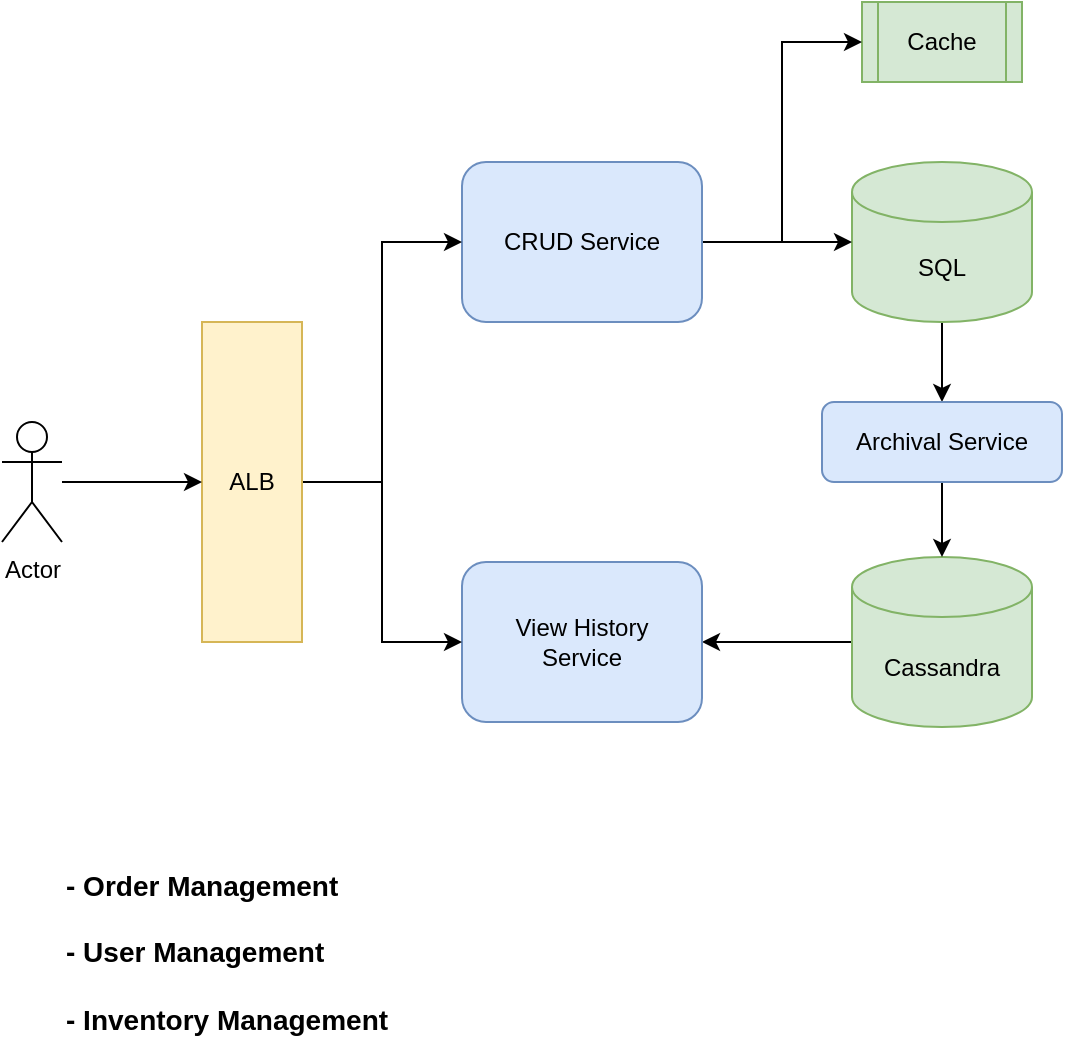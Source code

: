 <mxfile version="14.9.5" type="device" pages="5"><diagram id="VolcG7aMfeZZLQQqg-XX" name="Order Mangement"><mxGraphModel dx="1422" dy="794" grid="1" gridSize="10" guides="1" tooltips="1" connect="1" arrows="1" fold="1" page="1" pageScale="1" pageWidth="850" pageHeight="1100" math="0" shadow="0"><root><mxCell id="0"/><mxCell id="1" parent="0"/><mxCell id="Jf9eODvgFUPNXMTvgk2T-11" style="edgeStyle=orthogonalEdgeStyle;rounded=0;orthogonalLoop=1;jettySize=auto;html=1;exitX=0.5;exitY=1;exitDx=0;exitDy=0;exitPerimeter=0;" edge="1" parent="1" source="Jf9eODvgFUPNXMTvgk2T-2" target="Jf9eODvgFUPNXMTvgk2T-10"><mxGeometry relative="1" as="geometry"/></mxCell><mxCell id="Jf9eODvgFUPNXMTvgk2T-2" value="SQL" style="shape=cylinder3;whiteSpace=wrap;html=1;boundedLbl=1;backgroundOutline=1;size=15;fillColor=#d5e8d4;strokeColor=#82b366;" vertex="1" parent="1"><mxGeometry x="555" y="200" width="90" height="80" as="geometry"/></mxCell><mxCell id="Jf9eODvgFUPNXMTvgk2T-4" value="Cache" style="shape=process;whiteSpace=wrap;html=1;backgroundOutline=1;fillColor=#d5e8d4;strokeColor=#82b366;" vertex="1" parent="1"><mxGeometry x="560" y="120" width="80" height="40" as="geometry"/></mxCell><mxCell id="Jf9eODvgFUPNXMTvgk2T-14" style="edgeStyle=orthogonalEdgeStyle;rounded=0;orthogonalLoop=1;jettySize=auto;html=1;entryX=1;entryY=0.5;entryDx=0;entryDy=0;" edge="1" parent="1" source="Jf9eODvgFUPNXMTvgk2T-5" target="Jf9eODvgFUPNXMTvgk2T-9"><mxGeometry relative="1" as="geometry"/></mxCell><mxCell id="Jf9eODvgFUPNXMTvgk2T-5" value="Cassandra" style="shape=cylinder3;whiteSpace=wrap;html=1;boundedLbl=1;backgroundOutline=1;size=15;fillColor=#d5e8d4;strokeColor=#82b366;" vertex="1" parent="1"><mxGeometry x="555" y="397.5" width="90" height="85" as="geometry"/></mxCell><mxCell id="Jf9eODvgFUPNXMTvgk2T-7" style="edgeStyle=orthogonalEdgeStyle;rounded=0;orthogonalLoop=1;jettySize=auto;html=1;entryX=0;entryY=0.5;entryDx=0;entryDy=0;entryPerimeter=0;" edge="1" parent="1" source="Jf9eODvgFUPNXMTvgk2T-6" target="Jf9eODvgFUPNXMTvgk2T-2"><mxGeometry relative="1" as="geometry"/></mxCell><mxCell id="Oa6T6umJzK70Afxg21qp-5" style="edgeStyle=orthogonalEdgeStyle;rounded=0;orthogonalLoop=1;jettySize=auto;html=1;entryX=0;entryY=0.5;entryDx=0;entryDy=0;" edge="1" parent="1" source="Jf9eODvgFUPNXMTvgk2T-6" target="Jf9eODvgFUPNXMTvgk2T-4"><mxGeometry relative="1" as="geometry"/></mxCell><mxCell id="Jf9eODvgFUPNXMTvgk2T-6" value="CRUD Service" style="rounded=1;whiteSpace=wrap;html=1;fillColor=#dae8fc;strokeColor=#6c8ebf;" vertex="1" parent="1"><mxGeometry x="360" y="200" width="120" height="80" as="geometry"/></mxCell><mxCell id="Jf9eODvgFUPNXMTvgk2T-9" value="View History &lt;br&gt;Service" style="rounded=1;whiteSpace=wrap;html=1;fillColor=#dae8fc;strokeColor=#6c8ebf;" vertex="1" parent="1"><mxGeometry x="360" y="400" width="120" height="80" as="geometry"/></mxCell><mxCell id="Jf9eODvgFUPNXMTvgk2T-13" style="edgeStyle=orthogonalEdgeStyle;rounded=0;orthogonalLoop=1;jettySize=auto;html=1;exitX=0.5;exitY=1;exitDx=0;exitDy=0;entryX=0.5;entryY=0;entryDx=0;entryDy=0;entryPerimeter=0;" edge="1" parent="1" source="Jf9eODvgFUPNXMTvgk2T-10" target="Jf9eODvgFUPNXMTvgk2T-5"><mxGeometry relative="1" as="geometry"/></mxCell><mxCell id="Jf9eODvgFUPNXMTvgk2T-10" value="Archival Service" style="rounded=1;whiteSpace=wrap;html=1;fillColor=#dae8fc;strokeColor=#6c8ebf;" vertex="1" parent="1"><mxGeometry x="540" y="320" width="120" height="40" as="geometry"/></mxCell><mxCell id="Jf9eODvgFUPNXMTvgk2T-19" style="edgeStyle=orthogonalEdgeStyle;rounded=0;orthogonalLoop=1;jettySize=auto;html=1;entryX=0;entryY=0.5;entryDx=0;entryDy=0;" edge="1" parent="1" source="Jf9eODvgFUPNXMTvgk2T-16" target="Jf9eODvgFUPNXMTvgk2T-6"><mxGeometry relative="1" as="geometry"/></mxCell><mxCell id="Jf9eODvgFUPNXMTvgk2T-20" style="edgeStyle=orthogonalEdgeStyle;rounded=0;orthogonalLoop=1;jettySize=auto;html=1;" edge="1" parent="1" source="Jf9eODvgFUPNXMTvgk2T-16" target="Jf9eODvgFUPNXMTvgk2T-9"><mxGeometry relative="1" as="geometry"/></mxCell><mxCell id="Jf9eODvgFUPNXMTvgk2T-16" value="ALB" style="rounded=0;whiteSpace=wrap;html=1;fillColor=#fff2cc;strokeColor=#d6b656;" vertex="1" parent="1"><mxGeometry x="230" y="280" width="50" height="160" as="geometry"/></mxCell><mxCell id="Jf9eODvgFUPNXMTvgk2T-18" style="edgeStyle=orthogonalEdgeStyle;rounded=0;orthogonalLoop=1;jettySize=auto;html=1;entryX=0;entryY=0.5;entryDx=0;entryDy=0;" edge="1" parent="1" source="Jf9eODvgFUPNXMTvgk2T-17" target="Jf9eODvgFUPNXMTvgk2T-16"><mxGeometry relative="1" as="geometry"/></mxCell><mxCell id="Jf9eODvgFUPNXMTvgk2T-17" value="Actor" style="shape=umlActor;verticalLabelPosition=bottom;verticalAlign=top;html=1;outlineConnect=0;" vertex="1" parent="1"><mxGeometry x="130" y="330" width="30" height="60" as="geometry"/></mxCell><mxCell id="Oa6T6umJzK70Afxg21qp-6" value="- Order Management&lt;br style=&quot;font-size: 14px;&quot;&gt;&lt;br style=&quot;font-size: 14px;&quot;&gt;- User Management&lt;br style=&quot;font-size: 14px;&quot;&gt;&lt;br style=&quot;font-size: 14px;&quot;&gt;&lt;div style=&quot;font-size: 14px;&quot;&gt;&lt;span style=&quot;font-size: 14px;&quot;&gt;- Inventory Management&lt;/span&gt;&lt;/div&gt;" style="text;html=1;strokeColor=none;fillColor=none;align=left;verticalAlign=middle;whiteSpace=wrap;rounded=0;fontStyle=1;fontSize=14;" vertex="1" parent="1"><mxGeometry x="160" y="550" width="180" height="90" as="geometry"/></mxCell></root></mxGraphModel></diagram><diagram id="x1Mlll_6OEUvyqv5nWzo" name="Media Management"><mxGraphModel dx="1422" dy="794" grid="1" gridSize="10" guides="1" tooltips="1" connect="1" arrows="1" fold="1" page="1" pageScale="1" pageWidth="850" pageHeight="1100" math="0" shadow="0"><root><mxCell id="C4y7F6FwtsAxxkef4OIe-0"/><mxCell id="C4y7F6FwtsAxxkef4OIe-1" parent="C4y7F6FwtsAxxkef4OIe-0"/><mxCell id="FFYUUc2Kzo7MK90NyQ_N-1" value="Metadata &lt;br&gt;Cassandra" style="shape=cylinder3;whiteSpace=wrap;html=1;boundedLbl=1;backgroundOutline=1;size=15;fillColor=#d5e8d4;strokeColor=#82b366;" vertex="1" parent="C4y7F6FwtsAxxkef4OIe-1"><mxGeometry x="620" y="190" width="90" height="80" as="geometry"/></mxCell><mxCell id="FFYUUc2Kzo7MK90NyQ_N-5" style="edgeStyle=orthogonalEdgeStyle;rounded=0;orthogonalLoop=1;jettySize=auto;html=1;entryX=0;entryY=0.5;entryDx=0;entryDy=0;entryPerimeter=0;" edge="1" parent="C4y7F6FwtsAxxkef4OIe-1" source="FFYUUc2Kzo7MK90NyQ_N-7" target="FFYUUc2Kzo7MK90NyQ_N-1"><mxGeometry relative="1" as="geometry"/></mxCell><mxCell id="FFYUUc2Kzo7MK90NyQ_N-20" style="edgeStyle=orthogonalEdgeStyle;rounded=0;orthogonalLoop=1;jettySize=auto;html=1;entryX=0.5;entryY=0;entryDx=0;entryDy=0;" edge="1" parent="C4y7F6FwtsAxxkef4OIe-1" source="FFYUUc2Kzo7MK90NyQ_N-7" target="FFYUUc2Kzo7MK90NyQ_N-19"><mxGeometry relative="1" as="geometry"/></mxCell><mxCell id="FFYUUc2Kzo7MK90NyQ_N-7" value="Media Persistence Service" style="rounded=1;whiteSpace=wrap;html=1;fillColor=#dae8fc;strokeColor=#6c8ebf;" vertex="1" parent="C4y7F6FwtsAxxkef4OIe-1"><mxGeometry x="330" y="190" width="120" height="80" as="geometry"/></mxCell><mxCell id="FFYUUc2Kzo7MK90NyQ_N-21" style="edgeStyle=orthogonalEdgeStyle;rounded=0;orthogonalLoop=1;jettySize=auto;html=1;entryX=0.5;entryY=1;entryDx=0;entryDy=0;entryPerimeter=0;exitX=0.5;exitY=1;exitDx=0;exitDy=0;" edge="1" parent="C4y7F6FwtsAxxkef4OIe-1" source="FFYUUc2Kzo7MK90NyQ_N-8" target="FFYUUc2Kzo7MK90NyQ_N-1"><mxGeometry relative="1" as="geometry"/></mxCell><mxCell id="FFYUUc2Kzo7MK90NyQ_N-8" value="Media Retrieval Service" style="rounded=1;whiteSpace=wrap;html=1;fillColor=#dae8fc;strokeColor=#6c8ebf;" vertex="1" parent="C4y7F6FwtsAxxkef4OIe-1"><mxGeometry x="330" y="390" width="120" height="80" as="geometry"/></mxCell><mxCell id="FFYUUc2Kzo7MK90NyQ_N-11" style="edgeStyle=orthogonalEdgeStyle;rounded=0;orthogonalLoop=1;jettySize=auto;html=1;entryX=0;entryY=0.5;entryDx=0;entryDy=0;" edge="1" parent="C4y7F6FwtsAxxkef4OIe-1" source="FFYUUc2Kzo7MK90NyQ_N-13" target="FFYUUc2Kzo7MK90NyQ_N-7"><mxGeometry relative="1" as="geometry"/></mxCell><mxCell id="FFYUUc2Kzo7MK90NyQ_N-12" style="edgeStyle=orthogonalEdgeStyle;rounded=0;orthogonalLoop=1;jettySize=auto;html=1;" edge="1" parent="C4y7F6FwtsAxxkef4OIe-1" source="FFYUUc2Kzo7MK90NyQ_N-13" target="FFYUUc2Kzo7MK90NyQ_N-8"><mxGeometry relative="1" as="geometry"/></mxCell><mxCell id="FFYUUc2Kzo7MK90NyQ_N-13" value="ALB" style="rounded=0;whiteSpace=wrap;html=1;fillColor=#fff2cc;strokeColor=#d6b656;" vertex="1" parent="C4y7F6FwtsAxxkef4OIe-1"><mxGeometry x="200" y="270" width="50" height="160" as="geometry"/></mxCell><mxCell id="FFYUUc2Kzo7MK90NyQ_N-14" style="edgeStyle=orthogonalEdgeStyle;rounded=0;orthogonalLoop=1;jettySize=auto;html=1;entryX=0;entryY=0.5;entryDx=0;entryDy=0;" edge="1" parent="C4y7F6FwtsAxxkef4OIe-1" source="FFYUUc2Kzo7MK90NyQ_N-15" target="FFYUUc2Kzo7MK90NyQ_N-13"><mxGeometry relative="1" as="geometry"/></mxCell><mxCell id="FFYUUc2Kzo7MK90NyQ_N-15" value="Actor" style="shape=umlActor;verticalLabelPosition=bottom;verticalAlign=top;html=1;outlineConnect=0;" vertex="1" parent="C4y7F6FwtsAxxkef4OIe-1"><mxGeometry x="100" y="320" width="30" height="60" as="geometry"/></mxCell><mxCell id="FFYUUc2Kzo7MK90NyQ_N-23" style="edgeStyle=orthogonalEdgeStyle;rounded=0;orthogonalLoop=1;jettySize=auto;html=1;entryX=0.5;entryY=0;entryDx=0;entryDy=0;exitX=0;exitY=0.5;exitDx=0;exitDy=0;" edge="1" parent="C4y7F6FwtsAxxkef4OIe-1" source="FFYUUc2Kzo7MK90NyQ_N-19" target="FFYUUc2Kzo7MK90NyQ_N-8"><mxGeometry relative="1" as="geometry"/></mxCell><mxCell id="FFYUUc2Kzo7MK90NyQ_N-19" value="S3" style="shape=document;whiteSpace=wrap;html=1;boundedLbl=1;" vertex="1" parent="C4y7F6FwtsAxxkef4OIe-1"><mxGeometry x="530" y="300" width="80" height="80" as="geometry"/></mxCell></root></mxGraphModel></diagram><diagram id="HNkUYAu89Po7RV3vc7lR" name="Search Management"><mxGraphModel dx="1422" dy="794" grid="1" gridSize="10" guides="1" tooltips="1" connect="1" arrows="1" fold="1" page="1" pageScale="1" pageWidth="850" pageHeight="1100" math="0" shadow="0"><root><mxCell id="6hAQbTmiqMtGP1gfZ5FA-0"/><mxCell id="6hAQbTmiqMtGP1gfZ5FA-1" parent="6hAQbTmiqMtGP1gfZ5FA-0"/><mxCell id="rP3_DpitHYAneqM1oyaA-16" style="edgeStyle=orthogonalEdgeStyle;rounded=0;orthogonalLoop=1;jettySize=auto;html=1;" edge="1" parent="6hAQbTmiqMtGP1gfZ5FA-1" source="Wt3P80_JBeVuj0EIdZxz-2" target="rP3_DpitHYAneqM1oyaA-15"><mxGeometry relative="1" as="geometry"/></mxCell><mxCell id="Wt3P80_JBeVuj0EIdZxz-2" value="Kafka" style="rounded=0;whiteSpace=wrap;html=1;horizontal=0;fillColor=#e1d5e7;strokeColor=#9673a6;" vertex="1" parent="6hAQbTmiqMtGP1gfZ5FA-1"><mxGeometry x="200" y="360" width="40" height="160" as="geometry"/></mxCell><mxCell id="rP3_DpitHYAneqM1oyaA-13" style="edgeStyle=orthogonalEdgeStyle;rounded=0;orthogonalLoop=1;jettySize=auto;html=1;" edge="1" parent="6hAQbTmiqMtGP1gfZ5FA-1" source="rP3_DpitHYAneqM1oyaA-0" target="rP3_DpitHYAneqM1oyaA-3"><mxGeometry relative="1" as="geometry"/></mxCell><mxCell id="rP3_DpitHYAneqM1oyaA-0" value="Elastic search" style="shape=cylinder3;whiteSpace=wrap;html=1;boundedLbl=1;backgroundOutline=1;size=15;fillColor=#d5e8d4;strokeColor=#82b366;" vertex="1" parent="6hAQbTmiqMtGP1gfZ5FA-1"><mxGeometry x="515" y="200" width="90" height="80" as="geometry"/></mxCell><mxCell id="rP3_DpitHYAneqM1oyaA-14" style="edgeStyle=orthogonalEdgeStyle;rounded=0;orthogonalLoop=1;jettySize=auto;html=1;entryX=1;entryY=0.5;entryDx=0;entryDy=0;" edge="1" parent="6hAQbTmiqMtGP1gfZ5FA-1" source="rP3_DpitHYAneqM1oyaA-3" target="rP3_DpitHYAneqM1oyaA-8"><mxGeometry relative="1" as="geometry"/></mxCell><mxCell id="rP3_DpitHYAneqM1oyaA-3" value="Search Service" style="rounded=1;whiteSpace=wrap;html=1;fillColor=#dae8fc;strokeColor=#6c8ebf;" vertex="1" parent="6hAQbTmiqMtGP1gfZ5FA-1"><mxGeometry x="330" y="200" width="120" height="80" as="geometry"/></mxCell><mxCell id="rP3_DpitHYAneqM1oyaA-8" value="ALB" style="rounded=0;whiteSpace=wrap;html=1;fillColor=#fff2cc;strokeColor=#d6b656;" vertex="1" parent="6hAQbTmiqMtGP1gfZ5FA-1"><mxGeometry x="200" y="160" width="40" height="160" as="geometry"/></mxCell><mxCell id="rP3_DpitHYAneqM1oyaA-9" style="edgeStyle=orthogonalEdgeStyle;rounded=0;orthogonalLoop=1;jettySize=auto;html=1;entryX=0;entryY=0.5;entryDx=0;entryDy=0;" edge="1" parent="6hAQbTmiqMtGP1gfZ5FA-1" source="rP3_DpitHYAneqM1oyaA-10" target="rP3_DpitHYAneqM1oyaA-8"><mxGeometry relative="1" as="geometry"/></mxCell><mxCell id="rP3_DpitHYAneqM1oyaA-10" value="Actor" style="shape=umlActor;verticalLabelPosition=bottom;verticalAlign=top;html=1;outlineConnect=0;" vertex="1" parent="6hAQbTmiqMtGP1gfZ5FA-1"><mxGeometry x="100" y="210" width="30" height="60" as="geometry"/></mxCell><mxCell id="rP3_DpitHYAneqM1oyaA-17" style="edgeStyle=orthogonalEdgeStyle;rounded=0;orthogonalLoop=1;jettySize=auto;html=1;entryX=0.5;entryY=1;entryDx=0;entryDy=0;entryPerimeter=0;" edge="1" parent="6hAQbTmiqMtGP1gfZ5FA-1" source="rP3_DpitHYAneqM1oyaA-15" target="rP3_DpitHYAneqM1oyaA-0"><mxGeometry relative="1" as="geometry"/></mxCell><mxCell id="rP3_DpitHYAneqM1oyaA-15" value="Search Update Service" style="rounded=1;whiteSpace=wrap;html=1;fillColor=#dae8fc;strokeColor=#6c8ebf;" vertex="1" parent="6hAQbTmiqMtGP1gfZ5FA-1"><mxGeometry x="320" y="400" width="120" height="80" as="geometry"/></mxCell><mxCell id="Kk0JGTGB4QWsd8_s5PP5-1" style="edgeStyle=orthogonalEdgeStyle;rounded=0;orthogonalLoop=1;jettySize=auto;html=1;entryX=1;entryY=0.5;entryDx=0;entryDy=0;" edge="1" parent="6hAQbTmiqMtGP1gfZ5FA-1" source="Kk0JGTGB4QWsd8_s5PP5-0" target="rP3_DpitHYAneqM1oyaA-3"><mxGeometry relative="1" as="geometry"/></mxCell><mxCell id="Kk0JGTGB4QWsd8_s5PP5-0" value="Cache" style="shape=process;whiteSpace=wrap;html=1;backgroundOutline=1;fillColor=#d5e8d4;strokeColor=#82b366;" vertex="1" parent="6hAQbTmiqMtGP1gfZ5FA-1"><mxGeometry x="525" y="110" width="80" height="40" as="geometry"/></mxCell><mxCell id="EnaKebnFeYAwCWSY1ams-2" value="" style="endArrow=classic;html=1;entryX=0;entryY=0.5;entryDx=0;entryDy=0;" edge="1" parent="6hAQbTmiqMtGP1gfZ5FA-1" target="Wt3P80_JBeVuj0EIdZxz-2"><mxGeometry width="50" height="50" relative="1" as="geometry"><mxPoint x="120" y="440" as="sourcePoint"/><mxPoint x="190" y="441" as="targetPoint"/></mxGeometry></mxCell></root></mxGraphModel></diagram><diagram id="O0JqAUEXvK9ZSWqQ2nD-" name="Home Screen"><mxGraphModel dx="1422" dy="794" grid="1" gridSize="10" guides="1" tooltips="1" connect="1" arrows="1" fold="1" page="1" pageScale="1" pageWidth="850" pageHeight="1100" math="0" shadow="0"><root><mxCell id="WljOtrv24ZuO-yOGFInm-0"/><mxCell id="WljOtrv24ZuO-yOGFInm-1" parent="WljOtrv24ZuO-yOGFInm-0"/><mxCell id="y4jVtvNBrXbSdzJ6gHt3-18" style="edgeStyle=orthogonalEdgeStyle;rounded=0;orthogonalLoop=1;jettySize=auto;html=1;entryX=0.07;entryY=0.4;entryDx=0;entryDy=0;entryPerimeter=0;" edge="1" parent="WljOtrv24ZuO-yOGFInm-1" source="y4jVtvNBrXbSdzJ6gHt3-1" target="y4jVtvNBrXbSdzJ6gHt3-14"><mxGeometry relative="1" as="geometry"/></mxCell><mxCell id="y4jVtvNBrXbSdzJ6gHt3-1" value="Kafka" style="rounded=0;whiteSpace=wrap;html=1;horizontal=0;fillColor=#e1d5e7;strokeColor=#9673a6;" vertex="1" parent="WljOtrv24ZuO-yOGFInm-1"><mxGeometry x="200" y="440" width="40" height="160" as="geometry"/></mxCell><mxCell id="y4jVtvNBrXbSdzJ6gHt3-2" style="edgeStyle=orthogonalEdgeStyle;rounded=0;orthogonalLoop=1;jettySize=auto;html=1;" edge="1" parent="WljOtrv24ZuO-yOGFInm-1" source="y4jVtvNBrXbSdzJ6gHt3-3" target="y4jVtvNBrXbSdzJ6gHt3-5"><mxGeometry relative="1" as="geometry"/></mxCell><mxCell id="y4jVtvNBrXbSdzJ6gHt3-3" value="Cassandra" style="shape=cylinder3;whiteSpace=wrap;html=1;boundedLbl=1;backgroundOutline=1;size=15;fillColor=#d5e8d4;strokeColor=#82b366;" vertex="1" parent="WljOtrv24ZuO-yOGFInm-1"><mxGeometry x="605" y="200" width="90" height="80" as="geometry"/></mxCell><mxCell id="y4jVtvNBrXbSdzJ6gHt3-4" style="edgeStyle=orthogonalEdgeStyle;rounded=0;orthogonalLoop=1;jettySize=auto;html=1;entryX=1;entryY=0.5;entryDx=0;entryDy=0;" edge="1" parent="WljOtrv24ZuO-yOGFInm-1" source="y4jVtvNBrXbSdzJ6gHt3-5" target="y4jVtvNBrXbSdzJ6gHt3-6"><mxGeometry relative="1" as="geometry"/></mxCell><mxCell id="y4jVtvNBrXbSdzJ6gHt3-5" value="Home screen &lt;br&gt;Service" style="rounded=1;whiteSpace=wrap;html=1;fillColor=#dae8fc;strokeColor=#6c8ebf;" vertex="1" parent="WljOtrv24ZuO-yOGFInm-1"><mxGeometry x="330" y="200" width="120" height="80" as="geometry"/></mxCell><mxCell id="y4jVtvNBrXbSdzJ6gHt3-6" value="ALB" style="rounded=0;whiteSpace=wrap;html=1;fillColor=#fff2cc;strokeColor=#d6b656;" vertex="1" parent="WljOtrv24ZuO-yOGFInm-1"><mxGeometry x="200" y="160" width="40" height="160" as="geometry"/></mxCell><mxCell id="y4jVtvNBrXbSdzJ6gHt3-7" style="edgeStyle=orthogonalEdgeStyle;rounded=0;orthogonalLoop=1;jettySize=auto;html=1;entryX=0;entryY=0.5;entryDx=0;entryDy=0;" edge="1" parent="WljOtrv24ZuO-yOGFInm-1" source="y4jVtvNBrXbSdzJ6gHt3-8" target="y4jVtvNBrXbSdzJ6gHt3-6"><mxGeometry relative="1" as="geometry"/></mxCell><mxCell id="y4jVtvNBrXbSdzJ6gHt3-8" value="Actor" style="shape=umlActor;verticalLabelPosition=bottom;verticalAlign=top;html=1;outlineConnect=0;" vertex="1" parent="WljOtrv24ZuO-yOGFInm-1"><mxGeometry x="100" y="210" width="30" height="60" as="geometry"/></mxCell><mxCell id="y4jVtvNBrXbSdzJ6gHt3-9" style="edgeStyle=orthogonalEdgeStyle;rounded=0;orthogonalLoop=1;jettySize=auto;html=1;entryX=0.5;entryY=1;entryDx=0;entryDy=0;entryPerimeter=0;" edge="1" parent="WljOtrv24ZuO-yOGFInm-1" source="y4jVtvNBrXbSdzJ6gHt3-10" target="y4jVtvNBrXbSdzJ6gHt3-3"><mxGeometry relative="1" as="geometry"/></mxCell><mxCell id="y4jVtvNBrXbSdzJ6gHt3-10" value="Recommendation Generation Service" style="rounded=1;whiteSpace=wrap;html=1;fillColor=#dae8fc;strokeColor=#6c8ebf;" vertex="1" parent="WljOtrv24ZuO-yOGFInm-1"><mxGeometry x="590" y="360" width="120" height="80" as="geometry"/></mxCell><mxCell id="y4jVtvNBrXbSdzJ6gHt3-13" value="" style="endArrow=classic;html=1;entryX=0;entryY=0.5;entryDx=0;entryDy=0;" edge="1" parent="WljOtrv24ZuO-yOGFInm-1" target="y4jVtvNBrXbSdzJ6gHt3-1"><mxGeometry width="50" height="50" relative="1" as="geometry"><mxPoint x="120" y="520" as="sourcePoint"/><mxPoint x="190" y="441" as="targetPoint"/></mxGeometry></mxCell><mxCell id="y4jVtvNBrXbSdzJ6gHt3-19" style="edgeStyle=orthogonalEdgeStyle;rounded=0;orthogonalLoop=1;jettySize=auto;html=1;entryX=0;entryY=0.5;entryDx=0;entryDy=0;exitX=0.25;exitY=0.25;exitDx=0;exitDy=0;exitPerimeter=0;" edge="1" parent="WljOtrv24ZuO-yOGFInm-1" source="y4jVtvNBrXbSdzJ6gHt3-14" target="y4jVtvNBrXbSdzJ6gHt3-16"><mxGeometry relative="1" as="geometry"/></mxCell><mxCell id="y4jVtvNBrXbSdzJ6gHt3-20" style="edgeStyle=orthogonalEdgeStyle;rounded=0;orthogonalLoop=1;jettySize=auto;html=1;entryX=0.417;entryY=1;entryDx=0;entryDy=0;entryPerimeter=0;exitX=0.875;exitY=0.5;exitDx=0;exitDy=0;exitPerimeter=0;" edge="1" parent="WljOtrv24ZuO-yOGFInm-1" source="y4jVtvNBrXbSdzJ6gHt3-14" target="y4jVtvNBrXbSdzJ6gHt3-10"><mxGeometry relative="1" as="geometry"><Array as="points"><mxPoint x="640" y="533"/></Array></mxGeometry></mxCell><mxCell id="y4jVtvNBrXbSdzJ6gHt3-14" value="Data Lake" style="ellipse;shape=cloud;whiteSpace=wrap;html=1;fillColor=#d5e8d4;strokeColor=#82b366;" vertex="1" parent="WljOtrv24ZuO-yOGFInm-1"><mxGeometry x="313" y="468" width="220" height="130" as="geometry"/></mxCell><mxCell id="y4jVtvNBrXbSdzJ6gHt3-21" style="edgeStyle=orthogonalEdgeStyle;rounded=0;orthogonalLoop=1;jettySize=auto;html=1;exitX=0.5;exitY=1;exitDx=0;exitDy=0;entryX=0.625;entryY=0.2;entryDx=0;entryDy=0;entryPerimeter=0;" edge="1" parent="WljOtrv24ZuO-yOGFInm-1" source="y4jVtvNBrXbSdzJ6gHt3-16" target="y4jVtvNBrXbSdzJ6gHt3-14"><mxGeometry relative="1" as="geometry"/></mxCell><mxCell id="y4jVtvNBrXbSdzJ6gHt3-16" value="Analytic Service" style="rounded=1;whiteSpace=wrap;html=1;fillColor=#dae8fc;strokeColor=#6c8ebf;" vertex="1" parent="WljOtrv24ZuO-yOGFInm-1"><mxGeometry x="390" y="350" width="120" height="80" as="geometry"/></mxCell><mxCell id="y4jVtvNBrXbSdzJ6gHt3-23" style="edgeStyle=orthogonalEdgeStyle;rounded=0;orthogonalLoop=1;jettySize=auto;html=1;entryX=0.5;entryY=0;entryDx=0;entryDy=0;" edge="1" parent="WljOtrv24ZuO-yOGFInm-1" source="y4jVtvNBrXbSdzJ6gHt3-22" target="y4jVtvNBrXbSdzJ6gHt3-5"><mxGeometry relative="1" as="geometry"/></mxCell><mxCell id="y4jVtvNBrXbSdzJ6gHt3-22" value="Promotion DB&lt;br&gt;Cassandra" style="shape=cylinder3;whiteSpace=wrap;html=1;boundedLbl=1;backgroundOutline=1;size=15;fillColor=#d5e8d4;strokeColor=#82b366;" vertex="1" parent="WljOtrv24ZuO-yOGFInm-1"><mxGeometry x="600" y="80" width="90" height="80" as="geometry"/></mxCell><mxCell id="FkLnJhi_27beOFzLg0JV-0" value="- E Commerce Home Page&lt;br style=&quot;font-size: 14px&quot;&gt;&lt;br style=&quot;font-size: 14px&quot;&gt;- Social Media Feeds&lt;br style=&quot;font-size: 14px&quot;&gt;&lt;br style=&quot;font-size: 14px&quot;&gt;&lt;div&gt;- Recommendation&amp;nbsp;Page&lt;/div&gt;" style="text;html=1;strokeColor=none;fillColor=none;align=left;verticalAlign=middle;whiteSpace=wrap;rounded=0;fontStyle=1;fontSize=14;" vertex="1" parent="WljOtrv24ZuO-yOGFInm-1"><mxGeometry x="600" y="650" width="210" height="90" as="geometry"/></mxCell></root></mxGraphModel></diagram><diagram id="vM8SH409mPDK7dt-F5Yn" name="Massage Storage"><mxGraphModel dx="1422" dy="794" grid="1" gridSize="10" guides="1" tooltips="1" connect="1" arrows="1" fold="1" page="1" pageScale="1" pageWidth="850" pageHeight="1100" math="0" shadow="0"><root><mxCell id="6LQyOPDOI5c11jO1w2me-0"/><mxCell id="6LQyOPDOI5c11jO1w2me-1" parent="6LQyOPDOI5c11jO1w2me-0"/><mxCell id="H79oT1tabPbyk5vON_DG-14" value="Media Service" style="rounded=0;whiteSpace=wrap;html=1;fontSize=14;align=center;verticalAlign=middle;fontStyle=1;fillColor=#cce5ff;strokeColor=#36393d;" vertex="1" parent="6LQyOPDOI5c11jO1w2me-1"><mxGeometry x="330" y="360" width="120" height="70" as="geometry"/></mxCell><mxCell id="H79oT1tabPbyk5vON_DG-18" style="edgeStyle=orthogonalEdgeStyle;rounded=0;orthogonalLoop=1;jettySize=auto;html=1;fontSize=14;" edge="1" parent="6LQyOPDOI5c11jO1w2me-1" source="H79oT1tabPbyk5vON_DG-8" target="H79oT1tabPbyk5vON_DG-15"><mxGeometry relative="1" as="geometry"/></mxCell><mxCell id="H79oT1tabPbyk5vON_DG-8" value="ALB" style="rounded=0;whiteSpace=wrap;html=1;fillColor=#fff2cc;strokeColor=#d6b656;" vertex="1" parent="6LQyOPDOI5c11jO1w2me-1"><mxGeometry x="200" y="160" width="50" height="160" as="geometry"/></mxCell><mxCell id="H79oT1tabPbyk5vON_DG-9" style="edgeStyle=orthogonalEdgeStyle;rounded=0;orthogonalLoop=1;jettySize=auto;html=1;entryX=0;entryY=0.5;entryDx=0;entryDy=0;" edge="1" parent="6LQyOPDOI5c11jO1w2me-1" source="H79oT1tabPbyk5vON_DG-10" target="H79oT1tabPbyk5vON_DG-8"><mxGeometry relative="1" as="geometry"/></mxCell><mxCell id="H79oT1tabPbyk5vON_DG-10" value="Actor" style="shape=umlActor;verticalLabelPosition=bottom;verticalAlign=top;html=1;outlineConnect=0;" vertex="1" parent="6LQyOPDOI5c11jO1w2me-1"><mxGeometry x="120" y="210" width="30" height="60" as="geometry"/></mxCell><mxCell id="H79oT1tabPbyk5vON_DG-17" style="edgeStyle=orthogonalEdgeStyle;rounded=0;orthogonalLoop=1;jettySize=auto;html=1;fontSize=14;" edge="1" parent="6LQyOPDOI5c11jO1w2me-1" source="H79oT1tabPbyk5vON_DG-15" target="H79oT1tabPbyk5vON_DG-16"><mxGeometry relative="1" as="geometry"/></mxCell><mxCell id="tiuQ3Kr00eQw38gDHHpn-1" style="edgeStyle=orthogonalEdgeStyle;rounded=0;orthogonalLoop=1;jettySize=auto;html=1;entryX=0;entryY=0.5;entryDx=0;entryDy=0;fontSize=14;" edge="1" parent="6LQyOPDOI5c11jO1w2me-1" source="H79oT1tabPbyk5vON_DG-15" target="tiuQ3Kr00eQw38gDHHpn-0"><mxGeometry relative="1" as="geometry"/></mxCell><mxCell id="tiuQ3Kr00eQw38gDHHpn-4" style="edgeStyle=orthogonalEdgeStyle;rounded=0;orthogonalLoop=1;jettySize=auto;html=1;exitX=0.5;exitY=1;exitDx=0;exitDy=0;fontSize=14;fontColor=#000000;" edge="1" parent="6LQyOPDOI5c11jO1w2me-1" source="H79oT1tabPbyk5vON_DG-15" target="H79oT1tabPbyk5vON_DG-14"><mxGeometry relative="1" as="geometry"/></mxCell><mxCell id="H79oT1tabPbyk5vON_DG-15" value="Massage Service" style="rounded=1;whiteSpace=wrap;html=1;fillColor=#dae8fc;strokeColor=#6c8ebf;" vertex="1" parent="6LQyOPDOI5c11jO1w2me-1"><mxGeometry x="330" y="200" width="120" height="80" as="geometry"/></mxCell><mxCell id="H79oT1tabPbyk5vON_DG-16" value="Metadata &lt;br&gt;Cassandra" style="shape=cylinder3;whiteSpace=wrap;html=1;boundedLbl=1;backgroundOutline=1;size=15;fillColor=#d5e8d4;strokeColor=#82b366;" vertex="1" parent="6LQyOPDOI5c11jO1w2me-1"><mxGeometry x="585" y="200" width="90" height="80" as="geometry"/></mxCell><mxCell id="tiuQ3Kr00eQw38gDHHpn-0" value="Kafka" style="rounded=0;whiteSpace=wrap;html=1;horizontal=0;fillColor=#e1d5e7;strokeColor=#9673a6;" vertex="1" parent="6LQyOPDOI5c11jO1w2me-1"><mxGeometry x="610" y="320" width="40" height="160" as="geometry"/></mxCell></root></mxGraphModel></diagram></mxfile>